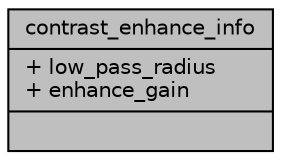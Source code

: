 digraph "contrast_enhance_info"
{
 // INTERACTIVE_SVG=YES
 // LATEX_PDF_SIZE
  bgcolor="transparent";
  edge [fontname="Helvetica",fontsize="10",labelfontname="Helvetica",labelfontsize="10"];
  node [fontname="Helvetica",fontsize="10",shape=record];
  Node1 [label="{contrast_enhance_info\n|+ low_pass_radius\l+ enhance_gain\l|}",height=0.2,width=0.4,color="black", fillcolor="grey75", style="filled", fontcolor="black",tooltip=" "];
}

